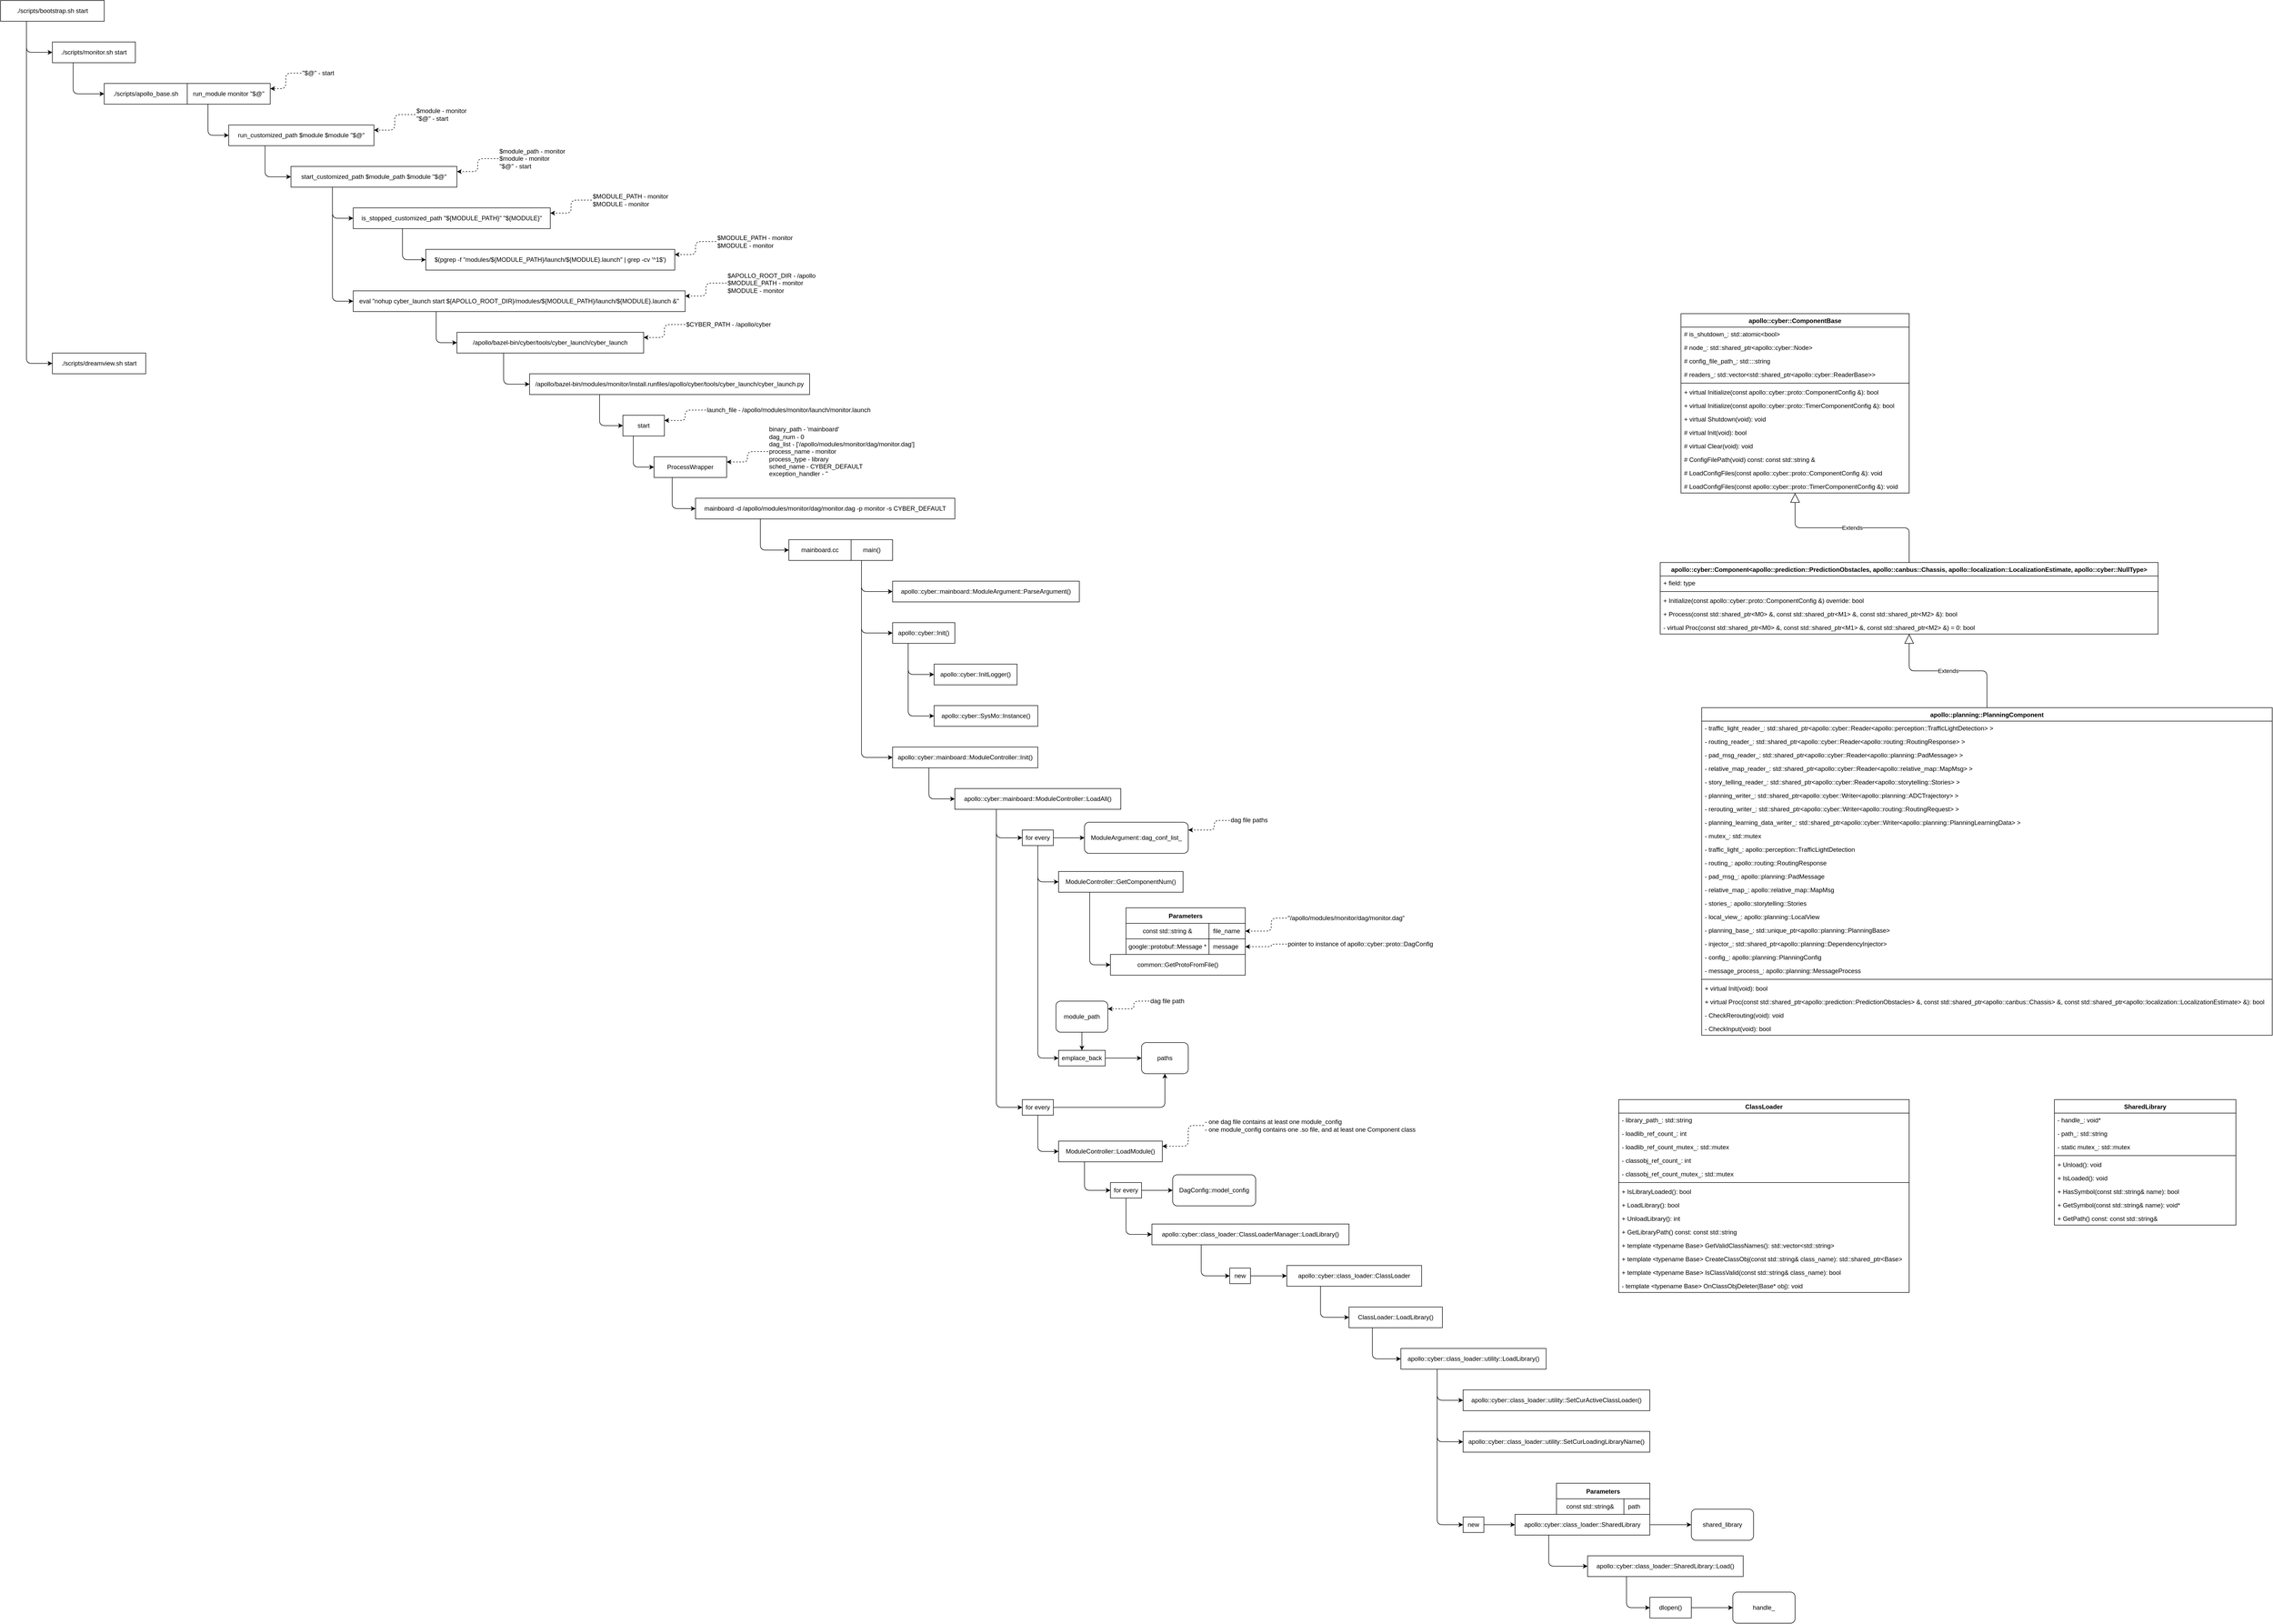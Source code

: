 <mxfile>
    <diagram id="elwUW64XEa5zMgBQE0xd" name="Page-1">
        <mxGraphModel dx="1460" dy="768" grid="1" gridSize="10" guides="1" tooltips="1" connect="1" arrows="1" fold="1" page="0" pageScale="1" pageWidth="827" pageHeight="1169" math="0" shadow="0">
            <root>
                <mxCell id="0"/>
                <mxCell id="1" parent="0"/>
                <mxCell id="5" style="edgeStyle=orthogonalEdgeStyle;html=1;exitX=0.25;exitY=1;exitDx=0;exitDy=0;entryX=0;entryY=0.5;entryDx=0;entryDy=0;" parent="1" source="2" target="3" edge="1">
                    <mxGeometry relative="1" as="geometry"/>
                </mxCell>
                <mxCell id="6" style="edgeStyle=orthogonalEdgeStyle;html=1;exitX=0.25;exitY=1;exitDx=0;exitDy=0;entryX=0;entryY=0.5;entryDx=0;entryDy=0;" parent="1" source="2" target="4" edge="1">
                    <mxGeometry relative="1" as="geometry"/>
                </mxCell>
                <mxCell id="2" value="./scripts/bootstrap.sh start" style="rounded=0;whiteSpace=wrap;html=1;" parent="1" vertex="1">
                    <mxGeometry x="120" y="120" width="200" height="40" as="geometry"/>
                </mxCell>
                <mxCell id="8" style="edgeStyle=orthogonalEdgeStyle;html=1;exitX=0.25;exitY=1;exitDx=0;exitDy=0;entryX=0;entryY=0.5;entryDx=0;entryDy=0;" parent="1" source="3" target="7" edge="1">
                    <mxGeometry relative="1" as="geometry"/>
                </mxCell>
                <mxCell id="3" value="./scripts/monitor.sh start" style="rounded=0;whiteSpace=wrap;html=1;" parent="1" vertex="1">
                    <mxGeometry x="220" y="200" width="160" height="40" as="geometry"/>
                </mxCell>
                <mxCell id="4" value="./scripts/dreamview.sh start" style="rounded=0;whiteSpace=wrap;html=1;" parent="1" vertex="1">
                    <mxGeometry x="220" y="800" width="180" height="40" as="geometry"/>
                </mxCell>
                <mxCell id="7" value="./scripts/apollo_base.sh" style="rounded=0;whiteSpace=wrap;html=1;" parent="1" vertex="1">
                    <mxGeometry x="320" y="280" width="160" height="40" as="geometry"/>
                </mxCell>
                <mxCell id="11" style="edgeStyle=orthogonalEdgeStyle;html=1;exitX=0.25;exitY=1;exitDx=0;exitDy=0;entryX=0;entryY=0.5;entryDx=0;entryDy=0;" parent="1" source="9" target="10" edge="1">
                    <mxGeometry relative="1" as="geometry"/>
                </mxCell>
                <mxCell id="9" value="run_module monitor &quot;$@&quot;" style="rounded=0;whiteSpace=wrap;html=1;" parent="1" vertex="1">
                    <mxGeometry x="480" y="280" width="160" height="40" as="geometry"/>
                </mxCell>
                <mxCell id="17" style="edgeStyle=orthogonalEdgeStyle;html=1;exitX=0.25;exitY=1;exitDx=0;exitDy=0;entryX=0;entryY=0.5;entryDx=0;entryDy=0;" parent="1" source="10" target="16" edge="1">
                    <mxGeometry relative="1" as="geometry"/>
                </mxCell>
                <mxCell id="10" value="run_customized_path $module $module &quot;$@&quot;" style="rounded=0;whiteSpace=wrap;html=1;" parent="1" vertex="1">
                    <mxGeometry x="560" y="360" width="280" height="40" as="geometry"/>
                </mxCell>
                <mxCell id="13" style="edgeStyle=orthogonalEdgeStyle;html=1;entryX=1;entryY=0.25;entryDx=0;entryDy=0;dashed=1" parent="1" source="12" target="9" edge="1">
                    <mxGeometry relative="1" as="geometry"/>
                </mxCell>
                <mxCell id="12" value="&quot;$@&quot; - start" style="text;html=1;align=center;verticalAlign=middle;resizable=0;points=[];autosize=1;strokeColor=none;fillColor=none;align=left" parent="1" vertex="1">
                    <mxGeometry x="700" y="250" width="80" height="20" as="geometry"/>
                </mxCell>
                <mxCell id="14" style="edgeStyle=orthogonalEdgeStyle;html=1;entryX=1;entryY=0.25;entryDx=0;entryDy=0;dashed=1" parent="1" source="15" target="10" edge="1">
                    <mxGeometry relative="1" as="geometry">
                        <mxPoint x="860" y="370" as="targetPoint"/>
                    </mxGeometry>
                </mxCell>
                <mxCell id="15" value="$module - monitor&lt;br&gt;&quot;$@&quot; - start" style="text;html=1;align=center;verticalAlign=middle;resizable=0;points=[];autosize=1;strokeColor=none;fillColor=none;align=left" parent="1" vertex="1">
                    <mxGeometry x="920" y="325" width="110" height="30" as="geometry"/>
                </mxCell>
                <mxCell id="21" style="edgeStyle=orthogonalEdgeStyle;html=1;exitX=0.25;exitY=1;exitDx=0;exitDy=0;entryX=0;entryY=0.5;entryDx=0;entryDy=0;" parent="1" source="16" target="20" edge="1">
                    <mxGeometry relative="1" as="geometry"/>
                </mxCell>
                <mxCell id="31" style="edgeStyle=orthogonalEdgeStyle;html=1;exitX=0.25;exitY=1;exitDx=0;exitDy=0;entryX=0;entryY=0.5;entryDx=0;entryDy=0;" parent="1" source="16" target="29" edge="1">
                    <mxGeometry relative="1" as="geometry"/>
                </mxCell>
                <mxCell id="16" value="start_customized_path $module_path $module &quot;$@&quot;" style="rounded=0;whiteSpace=wrap;html=1;" parent="1" vertex="1">
                    <mxGeometry x="680" y="440" width="320" height="40" as="geometry"/>
                </mxCell>
                <mxCell id="18" style="edgeStyle=orthogonalEdgeStyle;html=1;dashed=1;entryX=1;entryY=0.25;entryDx=0;entryDy=0;" parent="1" source="19" target="16" edge="1">
                    <mxGeometry relative="1" as="geometry">
                        <mxPoint x="1030" y="460" as="targetPoint"/>
                    </mxGeometry>
                </mxCell>
                <mxCell id="19" value="$module_path - monitor&lt;br&gt;$module - monitor&lt;br&gt;&quot;$@&quot; - start" style="text;html=1;align=center;verticalAlign=middle;resizable=0;points=[];autosize=1;strokeColor=none;fillColor=none;align=left" parent="1" vertex="1">
                    <mxGeometry x="1080" y="400" width="140" height="50" as="geometry"/>
                </mxCell>
                <mxCell id="26" style="edgeStyle=orthogonalEdgeStyle;html=1;exitX=0.25;exitY=1;exitDx=0;exitDy=0;entryX=0;entryY=0.5;entryDx=0;entryDy=0;" parent="1" source="20" target="24" edge="1">
                    <mxGeometry relative="1" as="geometry"/>
                </mxCell>
                <mxCell id="20" value="is_stopped_customized_path &quot;${MODULE_PATH}&quot; &quot;${MODULE}&quot;" style="rounded=0;whiteSpace=wrap;html=1;" parent="1" vertex="1">
                    <mxGeometry x="800" y="520" width="380" height="40" as="geometry"/>
                </mxCell>
                <mxCell id="22" style="edgeStyle=orthogonalEdgeStyle;html=1;dashed=1;entryX=1;entryY=0.25;entryDx=0;entryDy=0;" parent="1" source="23" target="20" edge="1">
                    <mxGeometry relative="1" as="geometry">
                        <mxPoint x="1210" y="560" as="targetPoint"/>
                    </mxGeometry>
                </mxCell>
                <mxCell id="23" value="$MODULE_PATH - monitor&lt;br&gt;$MODULE - monitor" style="text;html=1;align=center;verticalAlign=middle;resizable=0;points=[];autosize=1;strokeColor=none;fillColor=none;align=left" parent="1" vertex="1">
                    <mxGeometry x="1260" y="490" width="160" height="30" as="geometry"/>
                </mxCell>
                <mxCell id="24" value="$(pgrep -f &quot;modules/${MODULE_PATH}/launch/${MODULE}.launch&quot; | grep -cv '^1$')" style="rounded=0;whiteSpace=wrap;html=1;" parent="1" vertex="1">
                    <mxGeometry x="940" y="600" width="480" height="40" as="geometry"/>
                </mxCell>
                <mxCell id="27" style="edgeStyle=orthogonalEdgeStyle;html=1;dashed=1;entryX=1;entryY=0.25;entryDx=0;entryDy=0;" parent="1" source="28" target="24" edge="1">
                    <mxGeometry relative="1" as="geometry">
                        <mxPoint x="1480" y="620" as="targetPoint"/>
                    </mxGeometry>
                </mxCell>
                <mxCell id="28" value="$MODULE_PATH - monitor&lt;br&gt;$MODULE - monitor" style="text;html=1;align=center;verticalAlign=middle;resizable=0;points=[];autosize=1;strokeColor=none;fillColor=none;align=left" parent="1" vertex="1">
                    <mxGeometry x="1500" y="570" width="160" height="30" as="geometry"/>
                </mxCell>
                <mxCell id="36" style="edgeStyle=orthogonalEdgeStyle;html=1;exitX=0.25;exitY=1;exitDx=0;exitDy=0;entryX=0;entryY=0.5;entryDx=0;entryDy=0;" parent="1" source="29" target="34" edge="1">
                    <mxGeometry relative="1" as="geometry"/>
                </mxCell>
                <mxCell id="29" value="eval &quot;nohup cyber_launch start ${APOLLO_ROOT_DIR}/modules/${MODULE_PATH}/launch/${MODULE}.launch &amp;amp;&quot;" style="rounded=0;whiteSpace=wrap;html=1;" parent="1" vertex="1">
                    <mxGeometry x="800" y="680" width="640" height="40" as="geometry"/>
                </mxCell>
                <mxCell id="32" style="edgeStyle=orthogonalEdgeStyle;html=1;dashed=1;entryX=1;entryY=0.25;entryDx=0;entryDy=0;" parent="1" source="33" target="29" edge="1">
                    <mxGeometry relative="1" as="geometry">
                        <mxPoint x="1510" y="710" as="targetPoint"/>
                    </mxGeometry>
                </mxCell>
                <mxCell id="33" value="&lt;span style=&quot;text-align: center&quot;&gt;$APOLLO_ROOT_DIR - /apollo&lt;/span&gt;&lt;br&gt;$MODULE_PATH - monitor&lt;br&gt;$MODULE - monitor&amp;nbsp;" style="text;html=1;align=center;verticalAlign=middle;resizable=0;points=[];autosize=1;strokeColor=none;fillColor=none;align=left" parent="1" vertex="1">
                    <mxGeometry x="1520" y="640" width="180" height="50" as="geometry"/>
                </mxCell>
                <mxCell id="56" style="edgeStyle=orthogonalEdgeStyle;html=1;exitX=0.25;exitY=1;exitDx=0;exitDy=0;entryX=0;entryY=0.5;entryDx=0;entryDy=0;" parent="1" source="34" target="54" edge="1">
                    <mxGeometry relative="1" as="geometry"/>
                </mxCell>
                <mxCell id="34" value="&lt;span style=&quot;text-align: left&quot;&gt;/apollo/bazel-bin/cyber/tools/cyber_launch/cyber_launch&lt;/span&gt;" style="rounded=0;whiteSpace=wrap;html=1;" parent="1" vertex="1">
                    <mxGeometry x="1000" y="760" width="360" height="40" as="geometry"/>
                </mxCell>
                <mxCell id="37" style="edgeStyle=orthogonalEdgeStyle;html=1;dashed=1;entryX=1;entryY=0.25;entryDx=0;entryDy=0;" parent="1" source="38" target="34" edge="1">
                    <mxGeometry relative="1" as="geometry">
                        <mxPoint x="1390" y="790" as="targetPoint"/>
                    </mxGeometry>
                </mxCell>
                <mxCell id="38" value="&lt;div style=&quot;text-align: center&quot;&gt;&lt;span&gt;$CYBER_PATH - /apollo/cyber&lt;/span&gt;&lt;/div&gt;" style="text;html=1;align=center;verticalAlign=middle;resizable=0;points=[];autosize=1;strokeColor=none;fillColor=none;align=left" parent="1" vertex="1">
                    <mxGeometry x="1440" y="735" width="180" height="20" as="geometry"/>
                </mxCell>
                <mxCell id="46" style="edgeStyle=orthogonalEdgeStyle;html=1;exitX=0.25;exitY=1;exitDx=0;exitDy=0;entryX=0;entryY=0.5;entryDx=0;entryDy=0;" parent="1" source="39" target="44" edge="1">
                    <mxGeometry relative="1" as="geometry"/>
                </mxCell>
                <mxCell id="39" value="&lt;span style=&quot;text-align: left&quot;&gt;start&lt;/span&gt;" style="rounded=0;whiteSpace=wrap;html=1;" parent="1" vertex="1">
                    <mxGeometry x="1320" y="920" width="80" height="40" as="geometry"/>
                </mxCell>
                <mxCell id="42" style="edgeStyle=orthogonalEdgeStyle;html=1;dashed=1;entryX=1;entryY=0.25;entryDx=0;entryDy=0;" parent="1" source="43" target="39" edge="1">
                    <mxGeometry relative="1" as="geometry">
                        <mxPoint x="1410" y="935" as="targetPoint"/>
                    </mxGeometry>
                </mxCell>
                <mxCell id="43" value="&lt;div style=&quot;text-align: center&quot;&gt;launch_file - /apollo/modules/monitor/launch/monitor.launch&lt;br&gt;&lt;/div&gt;" style="text;html=1;align=center;verticalAlign=middle;resizable=0;points=[];autosize=1;strokeColor=none;fillColor=none;align=left" parent="1" vertex="1">
                    <mxGeometry x="1480" y="900" width="330" height="20" as="geometry"/>
                </mxCell>
                <mxCell id="60" style="edgeStyle=orthogonalEdgeStyle;html=1;exitX=0.25;exitY=1;exitDx=0;exitDy=0;entryX=0;entryY=0.5;entryDx=0;entryDy=0;" parent="1" source="44" target="58" edge="1">
                    <mxGeometry relative="1" as="geometry"/>
                </mxCell>
                <mxCell id="44" value="&lt;div style=&quot;text-align: left&quot;&gt;ProcessWrapper&lt;br&gt;&lt;/div&gt;" style="rounded=0;whiteSpace=wrap;html=1;" parent="1" vertex="1">
                    <mxGeometry x="1380" y="1000" width="140" height="40" as="geometry"/>
                </mxCell>
                <mxCell id="47" style="edgeStyle=orthogonalEdgeStyle;html=1;dashed=1;entryX=1;entryY=0.25;entryDx=0;entryDy=0;" parent="1" source="52" target="44" edge="1">
                    <mxGeometry relative="1" as="geometry">
                        <mxPoint x="1560" y="1020" as="targetPoint"/>
                        <mxPoint x="1600" y="990" as="sourcePoint"/>
                    </mxGeometry>
                </mxCell>
                <mxCell id="49" value="&lt;div style=&quot;text-align: center&quot;&gt;&lt;br&gt;&lt;/div&gt;" style="text;html=1;align=center;verticalAlign=middle;resizable=0;points=[];autosize=1;strokeColor=none;fillColor=none;align=left" parent="1" vertex="1">
                    <mxGeometry x="1570" y="1025" width="20" height="20" as="geometry"/>
                </mxCell>
                <mxCell id="52" value="binary_path - 'mainboard'&lt;br&gt;dag_num - 0&lt;br&gt;&lt;div&gt;dag_list -&amp;nbsp;['/apollo/modules/monitor/dag/monitor.dag']&lt;/div&gt;&lt;div&gt;process_name -&amp;nbsp;monitor&lt;/div&gt;&lt;div&gt;process_type -&amp;nbsp;library&lt;/div&gt;&lt;div&gt;sched_name -&amp;nbsp;CYBER_DEFAULT&lt;/div&gt;&lt;div&gt;exception_handler - ''&lt;/div&gt;" style="text;html=1;align=center;verticalAlign=middle;resizable=0;points=[];autosize=1;strokeColor=none;fillColor=none;align=left" parent="1" vertex="1">
                    <mxGeometry x="1600" y="940" width="300" height="100" as="geometry"/>
                </mxCell>
                <mxCell id="57" style="edgeStyle=orthogonalEdgeStyle;html=1;exitX=0.25;exitY=1;exitDx=0;exitDy=0;entryX=0;entryY=0.5;entryDx=0;entryDy=0;" parent="1" source="54" target="39" edge="1">
                    <mxGeometry relative="1" as="geometry">
                        <Array as="points">
                            <mxPoint x="1275" y="940"/>
                        </Array>
                    </mxGeometry>
                </mxCell>
                <mxCell id="54" value="&lt;div style=&quot;text-align: left&quot;&gt;&lt;span&gt;/apollo/bazel-bin/modules/monitor/install.runfiles/apollo/cyber/tools/cyber_launch/cyber_launch.py&lt;/span&gt;&lt;/div&gt;" style="rounded=0;whiteSpace=wrap;html=1;" parent="1" vertex="1">
                    <mxGeometry x="1140" y="840" width="540" height="40" as="geometry"/>
                </mxCell>
                <mxCell id="65" style="edgeStyle=orthogonalEdgeStyle;html=1;exitX=0.25;exitY=1;exitDx=0;exitDy=0;entryX=0;entryY=0.5;entryDx=0;entryDy=0;" parent="1" source="58" target="61" edge="1">
                    <mxGeometry relative="1" as="geometry">
                        <Array as="points">
                            <mxPoint x="1585" y="1180"/>
                        </Array>
                    </mxGeometry>
                </mxCell>
                <mxCell id="58" value="&lt;div style=&quot;text-align: left&quot;&gt;mainboard -d /apollo/modules/monitor/dag/monitor.dag -p monitor -s CYBER_DEFAULT&lt;br&gt;&lt;/div&gt;" style="rounded=0;whiteSpace=wrap;html=1;" parent="1" vertex="1">
                    <mxGeometry x="1460" y="1080" width="500" height="40" as="geometry"/>
                </mxCell>
                <mxCell id="61" value="&lt;div style=&quot;text-align: left&quot;&gt;mainboard.cc&lt;br&gt;&lt;/div&gt;" style="rounded=0;whiteSpace=wrap;html=1;" parent="1" vertex="1">
                    <mxGeometry x="1640" y="1160" width="120" height="40" as="geometry"/>
                </mxCell>
                <mxCell id="68" style="edgeStyle=orthogonalEdgeStyle;html=1;exitX=0.25;exitY=1;exitDx=0;exitDy=0;entryX=0;entryY=0.5;entryDx=0;entryDy=0;" parent="1" source="63" target="66" edge="1">
                    <mxGeometry relative="1" as="geometry"/>
                </mxCell>
                <mxCell id="71" style="edgeStyle=orthogonalEdgeStyle;html=1;exitX=0.25;exitY=1;exitDx=0;exitDy=0;entryX=0;entryY=0.5;entryDx=0;entryDy=0;" parent="1" source="63" target="69" edge="1">
                    <mxGeometry relative="1" as="geometry"/>
                </mxCell>
                <mxCell id="80" style="edgeStyle=orthogonalEdgeStyle;html=1;exitX=0.25;exitY=1;exitDx=0;exitDy=0;entryX=0;entryY=0.5;entryDx=0;entryDy=0;" parent="1" source="63" target="78" edge="1">
                    <mxGeometry relative="1" as="geometry"/>
                </mxCell>
                <mxCell id="63" value="&lt;div style=&quot;text-align: left&quot;&gt;main()&lt;br&gt;&lt;/div&gt;" style="rounded=0;whiteSpace=wrap;html=1;" parent="1" vertex="1">
                    <mxGeometry x="1760" y="1160" width="80" height="40" as="geometry"/>
                </mxCell>
                <mxCell id="66" value="&lt;div style=&quot;text-align: left&quot;&gt;apollo::cyber::mainboard::ModuleArgument::ParseArgument()&lt;br&gt;&lt;/div&gt;" style="rounded=0;whiteSpace=wrap;html=1;" parent="1" vertex="1">
                    <mxGeometry x="1840" y="1240" width="360" height="40" as="geometry"/>
                </mxCell>
                <mxCell id="74" style="edgeStyle=orthogonalEdgeStyle;html=1;exitX=0.25;exitY=1;exitDx=0;exitDy=0;entryX=0;entryY=0.5;entryDx=0;entryDy=0;" parent="1" source="69" target="72" edge="1">
                    <mxGeometry relative="1" as="geometry"/>
                </mxCell>
                <mxCell id="77" style="edgeStyle=orthogonalEdgeStyle;html=1;exitX=0.25;exitY=1;exitDx=0;exitDy=0;entryX=0;entryY=0.5;entryDx=0;entryDy=0;" parent="1" source="69" target="75" edge="1">
                    <mxGeometry relative="1" as="geometry"/>
                </mxCell>
                <mxCell id="69" value="&lt;div style=&quot;text-align: left&quot;&gt;apollo::cyber::Init()&lt;br&gt;&lt;/div&gt;" style="rounded=0;whiteSpace=wrap;html=1;" parent="1" vertex="1">
                    <mxGeometry x="1840" y="1320" width="120" height="40" as="geometry"/>
                </mxCell>
                <mxCell id="72" value="&lt;div style=&quot;text-align: left&quot;&gt;apollo::cyber::InitLogger()&lt;br&gt;&lt;/div&gt;" style="rounded=0;whiteSpace=wrap;html=1;" parent="1" vertex="1">
                    <mxGeometry x="1920" y="1400" width="160" height="40" as="geometry"/>
                </mxCell>
                <mxCell id="75" value="&lt;div style=&quot;text-align: left&quot;&gt;apollo::cyber::SysMo::Instance()&lt;br&gt;&lt;/div&gt;" style="rounded=0;whiteSpace=wrap;html=1;" parent="1" vertex="1">
                    <mxGeometry x="1920" y="1480" width="200" height="40" as="geometry"/>
                </mxCell>
                <mxCell id="82" style="edgeStyle=orthogonalEdgeStyle;html=1;exitX=0.25;exitY=1;exitDx=0;exitDy=0;entryX=0;entryY=0.5;entryDx=0;entryDy=0;" parent="1" source="78" target="81" edge="1">
                    <mxGeometry relative="1" as="geometry"/>
                </mxCell>
                <mxCell id="78" value="&lt;div style=&quot;text-align: left&quot;&gt;apollo::cyber::mainboard::ModuleController::Init()&lt;br&gt;&lt;/div&gt;" style="rounded=0;whiteSpace=wrap;html=1;" parent="1" vertex="1">
                    <mxGeometry x="1840" y="1560" width="280" height="40" as="geometry"/>
                </mxCell>
                <mxCell id="84" style="edgeStyle=orthogonalEdgeStyle;html=1;exitX=0.25;exitY=1;exitDx=0;exitDy=0;entryX=0;entryY=0.5;entryDx=0;entryDy=0;" parent="1" source="81" target="83" edge="1">
                    <mxGeometry relative="1" as="geometry"/>
                </mxCell>
                <mxCell id="115" style="edgeStyle=orthogonalEdgeStyle;html=1;exitX=0.25;exitY=1;exitDx=0;exitDy=0;entryX=0;entryY=0.5;entryDx=0;entryDy=0;" parent="1" source="81" target="113" edge="1">
                    <mxGeometry relative="1" as="geometry"/>
                </mxCell>
                <mxCell id="81" value="&lt;div style=&quot;text-align: left&quot;&gt;apollo::cyber::mainboard::ModuleController::LoadAll()&lt;br&gt;&lt;/div&gt;" style="rounded=0;whiteSpace=wrap;html=1;" parent="1" vertex="1">
                    <mxGeometry x="1960" y="1640" width="320" height="40" as="geometry"/>
                </mxCell>
                <mxCell id="86" style="edgeStyle=orthogonalEdgeStyle;html=1;" parent="1" source="83" target="85" edge="1">
                    <mxGeometry relative="1" as="geometry"/>
                </mxCell>
                <mxCell id="89" style="edgeStyle=orthogonalEdgeStyle;html=1;entryX=0;entryY=0.5;entryDx=0;entryDy=0;" parent="1" source="83" target="87" edge="1">
                    <mxGeometry relative="1" as="geometry">
                        <Array as="points">
                            <mxPoint x="2120" y="1820"/>
                        </Array>
                    </mxGeometry>
                </mxCell>
                <mxCell id="108" style="edgeStyle=orthogonalEdgeStyle;html=1;exitX=0.5;exitY=1;exitDx=0;exitDy=0;entryX=0;entryY=0.5;entryDx=0;entryDy=0;" parent="1" source="83" target="107" edge="1">
                    <mxGeometry relative="1" as="geometry"/>
                </mxCell>
                <mxCell id="83" value="for every" style="rounded=0;whiteSpace=wrap;html=1;" parent="1" vertex="1">
                    <mxGeometry x="2090" y="1720" width="60" height="30" as="geometry"/>
                </mxCell>
                <mxCell id="85" value="ModuleArgument::dag_conf_list_" style="rounded=1;whiteSpace=wrap;html=1;" parent="1" vertex="1">
                    <mxGeometry x="2210" y="1705" width="200" height="60" as="geometry"/>
                </mxCell>
                <mxCell id="92" style="edgeStyle=orthogonalEdgeStyle;html=1;exitX=0.25;exitY=1;exitDx=0;exitDy=0;entryX=0;entryY=0.5;entryDx=0;entryDy=0;" parent="1" source="87" target="90" edge="1">
                    <mxGeometry relative="1" as="geometry"/>
                </mxCell>
                <mxCell id="87" value="&lt;div style=&quot;text-align: left&quot;&gt;ModuleController::GetComponentNum()&lt;br&gt;&lt;/div&gt;" style="rounded=0;whiteSpace=wrap;html=1;" parent="1" vertex="1">
                    <mxGeometry x="2160" y="1800" width="240" height="40" as="geometry"/>
                </mxCell>
                <mxCell id="90" value="&lt;div style=&quot;text-align: left&quot;&gt;common::GetProtoFromFile()&lt;br&gt;&lt;/div&gt;" style="rounded=0;whiteSpace=wrap;html=1;" parent="1" vertex="1">
                    <mxGeometry x="2260" y="1960" width="260" height="40" as="geometry"/>
                </mxCell>
                <mxCell id="93" value="Parameters" style="shape=table;startSize=30;container=1;collapsible=0;childLayout=tableLayout;fixedRows=1;rowLines=0;fontStyle=1;align=center;pointerEvents=1;" parent="1" vertex="1">
                    <mxGeometry x="2290" y="1870" width="230" height="90" as="geometry"/>
                </mxCell>
                <mxCell id="94" value="" style="shape=partialRectangle;html=1;whiteSpace=wrap;collapsible=0;dropTarget=0;pointerEvents=1;fillColor=none;top=0;left=0;bottom=1;right=0;points=[[0,0.5],[1,0.5]];portConstraint=eastwest;" parent="93" vertex="1">
                    <mxGeometry y="30" width="230" height="30" as="geometry"/>
                </mxCell>
                <mxCell id="95" value="const std::string &amp;amp;" style="shape=partialRectangle;html=1;whiteSpace=wrap;connectable=0;fillColor=none;top=0;left=0;bottom=0;right=0;overflow=hidden;pointerEvents=1;" parent="94" vertex="1">
                    <mxGeometry width="160" height="30" as="geometry">
                        <mxRectangle width="160" height="30" as="alternateBounds"/>
                    </mxGeometry>
                </mxCell>
                <mxCell id="96" value="file_name" style="shape=partialRectangle;html=1;whiteSpace=wrap;connectable=0;fillColor=none;top=0;left=0;bottom=0;right=0;align=left;spacingLeft=6;overflow=hidden;pointerEvents=1;" parent="94" vertex="1">
                    <mxGeometry x="160" width="70" height="30" as="geometry">
                        <mxRectangle width="70" height="30" as="alternateBounds"/>
                    </mxGeometry>
                </mxCell>
                <mxCell id="97" value="" style="shape=partialRectangle;html=1;whiteSpace=wrap;collapsible=0;dropTarget=0;pointerEvents=1;fillColor=none;top=0;left=0;bottom=0;right=0;points=[[0,0.5],[1,0.5]];portConstraint=eastwest;" parent="93" vertex="1">
                    <mxGeometry y="60" width="230" height="30" as="geometry"/>
                </mxCell>
                <mxCell id="98" value="google::protobuf::Message *" style="shape=partialRectangle;html=1;whiteSpace=wrap;connectable=0;fillColor=none;top=0;left=0;bottom=0;right=0;overflow=hidden;pointerEvents=1;" parent="97" vertex="1">
                    <mxGeometry width="160" height="30" as="geometry">
                        <mxRectangle width="160" height="30" as="alternateBounds"/>
                    </mxGeometry>
                </mxCell>
                <mxCell id="99" value="message" style="shape=partialRectangle;html=1;whiteSpace=wrap;connectable=0;fillColor=none;top=0;left=0;bottom=0;right=0;align=left;spacingLeft=6;overflow=hidden;pointerEvents=1;" parent="97" vertex="1">
                    <mxGeometry x="160" width="70" height="30" as="geometry">
                        <mxRectangle width="70" height="30" as="alternateBounds"/>
                    </mxGeometry>
                </mxCell>
                <mxCell id="104" style="edgeStyle=orthogonalEdgeStyle;html=1;entryX=1;entryY=0.5;entryDx=0;entryDy=0;dashed=1" parent="1" source="103" target="94" edge="1">
                    <mxGeometry relative="1" as="geometry">
                        <Array as="points">
                            <mxPoint x="2570" y="1890"/>
                            <mxPoint x="2570" y="1915"/>
                        </Array>
                    </mxGeometry>
                </mxCell>
                <mxCell id="103" value="&quot;/apollo/modules/monitor/dag/monitor.dag&quot;" style="text;html=1;align=center;verticalAlign=middle;resizable=0;points=[];autosize=1;strokeColor=none;fillColor=none;align=left" parent="1" vertex="1">
                    <mxGeometry x="2600" y="1880" width="240" height="20" as="geometry"/>
                </mxCell>
                <mxCell id="105" style="edgeStyle=orthogonalEdgeStyle;html=1;dashed=1" parent="1" source="106" target="97" edge="1">
                    <mxGeometry relative="1" as="geometry">
                        <mxPoint x="2540" y="1960" as="targetPoint"/>
                        <Array as="points">
                            <mxPoint x="2570" y="1940"/>
                            <mxPoint x="2570" y="1945"/>
                        </Array>
                    </mxGeometry>
                </mxCell>
                <mxCell id="106" value="pointer to instance of&amp;nbsp;apollo::cyber::proto::DagConfig" style="text;html=1;align=center;verticalAlign=middle;resizable=0;points=[];autosize=1;strokeColor=none;fillColor=none;align=left" parent="1" vertex="1">
                    <mxGeometry x="2600" y="1930" width="300" height="20" as="geometry"/>
                </mxCell>
                <mxCell id="110" style="edgeStyle=orthogonalEdgeStyle;html=1;entryX=0;entryY=0.5;entryDx=0;entryDy=0;" parent="1" source="107" target="109" edge="1">
                    <mxGeometry relative="1" as="geometry"/>
                </mxCell>
                <mxCell id="107" value="emplace_back" style="rounded=0;whiteSpace=wrap;html=1;" parent="1" vertex="1">
                    <mxGeometry x="2160" y="2145" width="90" height="30" as="geometry"/>
                </mxCell>
                <mxCell id="109" value="paths" style="rounded=1;whiteSpace=wrap;html=1;" parent="1" vertex="1">
                    <mxGeometry x="2320" y="2130" width="90" height="60" as="geometry"/>
                </mxCell>
                <mxCell id="112" style="edgeStyle=orthogonalEdgeStyle;html=1;entryX=0.5;entryY=0;entryDx=0;entryDy=0;" parent="1" source="111" target="107" edge="1">
                    <mxGeometry relative="1" as="geometry"/>
                </mxCell>
                <mxCell id="111" value="module_path" style="rounded=1;whiteSpace=wrap;html=1;" parent="1" vertex="1">
                    <mxGeometry x="2155" y="2050" width="100" height="60" as="geometry"/>
                </mxCell>
                <mxCell id="114" style="edgeStyle=orthogonalEdgeStyle;html=1;entryX=0.5;entryY=1;entryDx=0;entryDy=0;" parent="1" source="113" target="109" edge="1">
                    <mxGeometry relative="1" as="geometry"/>
                </mxCell>
                <mxCell id="117" style="edgeStyle=orthogonalEdgeStyle;html=1;exitX=0.5;exitY=1;exitDx=0;exitDy=0;entryX=0;entryY=0.5;entryDx=0;entryDy=0;" parent="1" source="113" target="116" edge="1">
                    <mxGeometry relative="1" as="geometry"/>
                </mxCell>
                <mxCell id="113" value="for every" style="rounded=0;whiteSpace=wrap;html=1;" parent="1" vertex="1">
                    <mxGeometry x="2090" y="2240" width="60" height="30" as="geometry"/>
                </mxCell>
                <mxCell id="119" style="edgeStyle=orthogonalEdgeStyle;html=1;exitX=0.25;exitY=1;exitDx=0;exitDy=0;entryX=0;entryY=0.5;entryDx=0;entryDy=0;" parent="1" source="116" target="118" edge="1">
                    <mxGeometry relative="1" as="geometry"/>
                </mxCell>
                <mxCell id="116" value="&lt;div style=&quot;text-align: left&quot;&gt;ModuleController::LoadModule()&lt;br&gt;&lt;/div&gt;" style="rounded=0;whiteSpace=wrap;html=1;" parent="1" vertex="1">
                    <mxGeometry x="2160" y="2320" width="200" height="40" as="geometry"/>
                </mxCell>
                <mxCell id="121" style="edgeStyle=orthogonalEdgeStyle;html=1;entryX=0;entryY=0.5;entryDx=0;entryDy=0;" parent="1" source="118" target="120" edge="1">
                    <mxGeometry relative="1" as="geometry"/>
                </mxCell>
                <mxCell id="125" style="edgeStyle=orthogonalEdgeStyle;html=1;entryX=0;entryY=0.5;entryDx=0;entryDy=0;" parent="1" source="118" target="123" edge="1">
                    <mxGeometry relative="1" as="geometry">
                        <Array as="points">
                            <mxPoint x="2290" y="2500"/>
                        </Array>
                    </mxGeometry>
                </mxCell>
                <mxCell id="118" value="for every" style="rounded=0;whiteSpace=wrap;html=1;" parent="1" vertex="1">
                    <mxGeometry x="2260" y="2400" width="60" height="30" as="geometry"/>
                </mxCell>
                <mxCell id="120" value="DagConfig::model_config" style="rounded=1;whiteSpace=wrap;html=1;" parent="1" vertex="1">
                    <mxGeometry x="2380" y="2385" width="160" height="60" as="geometry"/>
                </mxCell>
                <mxCell id="127" style="edgeStyle=orthogonalEdgeStyle;html=1;exitX=0.25;exitY=1;exitDx=0;exitDy=0;entryX=0;entryY=0.5;entryDx=0;entryDy=0;" parent="1" source="123" target="126" edge="1">
                    <mxGeometry relative="1" as="geometry">
                        <mxPoint x="2440" y="2580" as="targetPoint"/>
                        <Array as="points">
                            <mxPoint x="2435" y="2580"/>
                        </Array>
                    </mxGeometry>
                </mxCell>
                <mxCell id="123" value="&lt;div style=&quot;text-align: left&quot;&gt;apollo::cyber::class_loader::ClassLoaderManager::LoadLibrary()&lt;br&gt;&lt;/div&gt;" style="rounded=0;whiteSpace=wrap;html=1;" parent="1" vertex="1">
                    <mxGeometry x="2340" y="2480" width="380" height="40" as="geometry"/>
                </mxCell>
                <mxCell id="129" style="edgeStyle=orthogonalEdgeStyle;html=1;entryX=0;entryY=0.5;entryDx=0;entryDy=0;" parent="1" source="126" target="128" edge="1">
                    <mxGeometry relative="1" as="geometry"/>
                </mxCell>
                <mxCell id="126" value="new" style="rounded=0;whiteSpace=wrap;html=1;" parent="1" vertex="1">
                    <mxGeometry x="2490" y="2565" width="40" height="30" as="geometry"/>
                </mxCell>
                <mxCell id="135" style="edgeStyle=orthogonalEdgeStyle;html=1;exitX=0.25;exitY=1;exitDx=0;exitDy=0;entryX=0;entryY=0.5;entryDx=0;entryDy=0;" parent="1" source="128" target="133" edge="1">
                    <mxGeometry relative="1" as="geometry"/>
                </mxCell>
                <mxCell id="128" value="&lt;div style=&quot;text-align: left&quot;&gt;apollo::cyber::class_loader::ClassLoader&lt;br&gt;&lt;/div&gt;" style="rounded=0;whiteSpace=wrap;html=1;" parent="1" vertex="1">
                    <mxGeometry x="2600" y="2560" width="260" height="40" as="geometry"/>
                </mxCell>
                <mxCell id="131" style="edgeStyle=orthogonalEdgeStyle;html=1;dashed=1;entryX=1;entryY=0.25;entryDx=0;entryDy=0;" parent="1" source="132" target="116" edge="1">
                    <mxGeometry relative="1" as="geometry">
                        <mxPoint x="2410" y="2360" as="targetPoint"/>
                        <Array as="points">
                            <mxPoint x="2410" y="2290"/>
                            <mxPoint x="2410" y="2330"/>
                        </Array>
                    </mxGeometry>
                </mxCell>
                <mxCell id="132" value="- one dag file contains at least one module_config&lt;br&gt;- one module_config contains one .so file, and at least one Component class" style="text;html=1;align=center;verticalAlign=middle;resizable=0;points=[];autosize=1;strokeColor=none;fillColor=none;align=left" parent="1" vertex="1">
                    <mxGeometry x="2440" y="2275" width="420" height="30" as="geometry"/>
                </mxCell>
                <mxCell id="210" style="edgeStyle=orthogonalEdgeStyle;html=1;exitX=0.25;exitY=1;exitDx=0;exitDy=0;entryX=0;entryY=0.5;entryDx=0;entryDy=0;" edge="1" parent="1" source="133" target="209">
                    <mxGeometry relative="1" as="geometry"/>
                </mxCell>
                <mxCell id="133" value="&lt;div style=&quot;text-align: left&quot;&gt;ClassLoader::LoadLibrary()&lt;br&gt;&lt;/div&gt;" style="rounded=0;whiteSpace=wrap;html=1;" parent="1" vertex="1">
                    <mxGeometry x="2720" y="2640" width="180" height="40" as="geometry"/>
                </mxCell>
                <mxCell id="136" value="ClassLoader" style="swimlane;fontStyle=1;align=center;verticalAlign=top;childLayout=stackLayout;horizontal=1;startSize=26;horizontalStack=0;resizeParent=1;resizeParentMax=0;resizeLast=0;collapsible=1;marginBottom=0;" parent="1" vertex="1">
                    <mxGeometry x="3240" y="2240" width="560" height="372" as="geometry"/>
                </mxCell>
                <mxCell id="137" value="- library_path_: std::string" style="text;strokeColor=none;fillColor=none;align=left;verticalAlign=top;spacingLeft=4;spacingRight=4;overflow=hidden;rotatable=0;points=[[0,0.5],[1,0.5]];portConstraint=eastwest;" parent="136" vertex="1">
                    <mxGeometry y="26" width="560" height="26" as="geometry"/>
                </mxCell>
                <mxCell id="193" value="- loadlib_ref_count_: int" style="text;strokeColor=none;fillColor=none;align=left;verticalAlign=top;spacingLeft=4;spacingRight=4;overflow=hidden;rotatable=0;points=[[0,0.5],[1,0.5]];portConstraint=eastwest;" vertex="1" parent="136">
                    <mxGeometry y="52" width="560" height="26" as="geometry"/>
                </mxCell>
                <mxCell id="196" value="- loadlib_ref_count_mutex_: std::mutex" style="text;strokeColor=none;fillColor=none;align=left;verticalAlign=top;spacingLeft=4;spacingRight=4;overflow=hidden;rotatable=0;points=[[0,0.5],[1,0.5]];portConstraint=eastwest;" vertex="1" parent="136">
                    <mxGeometry y="78" width="560" height="26" as="geometry"/>
                </mxCell>
                <mxCell id="194" value="- classobj_ref_count_: int" style="text;strokeColor=none;fillColor=none;align=left;verticalAlign=top;spacingLeft=4;spacingRight=4;overflow=hidden;rotatable=0;points=[[0,0.5],[1,0.5]];portConstraint=eastwest;" vertex="1" parent="136">
                    <mxGeometry y="104" width="560" height="26" as="geometry"/>
                </mxCell>
                <mxCell id="195" value="- classobj_ref_count_mutex_: std::mutex" style="text;strokeColor=none;fillColor=none;align=left;verticalAlign=top;spacingLeft=4;spacingRight=4;overflow=hidden;rotatable=0;points=[[0,0.5],[1,0.5]];portConstraint=eastwest;" vertex="1" parent="136">
                    <mxGeometry y="130" width="560" height="26" as="geometry"/>
                </mxCell>
                <mxCell id="138" value="" style="line;strokeWidth=1;fillColor=none;align=left;verticalAlign=middle;spacingTop=-1;spacingLeft=3;spacingRight=3;rotatable=0;labelPosition=right;points=[];portConstraint=eastwest;" parent="136" vertex="1">
                    <mxGeometry y="156" width="560" height="8" as="geometry"/>
                </mxCell>
                <mxCell id="139" value="+ IsLibraryLoaded(): bool" style="text;strokeColor=none;fillColor=none;align=left;verticalAlign=top;spacingLeft=4;spacingRight=4;overflow=hidden;rotatable=0;points=[[0,0.5],[1,0.5]];portConstraint=eastwest;" parent="136" vertex="1">
                    <mxGeometry y="164" width="560" height="26" as="geometry"/>
                </mxCell>
                <mxCell id="197" value="+ LoadLibrary(): bool" style="text;strokeColor=none;fillColor=none;align=left;verticalAlign=top;spacingLeft=4;spacingRight=4;overflow=hidden;rotatable=0;points=[[0,0.5],[1,0.5]];portConstraint=eastwest;" vertex="1" parent="136">
                    <mxGeometry y="190" width="560" height="26" as="geometry"/>
                </mxCell>
                <mxCell id="198" value="+ UnloadLibrary(): int" style="text;strokeColor=none;fillColor=none;align=left;verticalAlign=top;spacingLeft=4;spacingRight=4;overflow=hidden;rotatable=0;points=[[0,0.5],[1,0.5]];portConstraint=eastwest;" vertex="1" parent="136">
                    <mxGeometry y="216" width="560" height="26" as="geometry"/>
                </mxCell>
                <mxCell id="199" value="+ GetLibraryPath() const: const std::string" style="text;strokeColor=none;fillColor=none;align=left;verticalAlign=top;spacingLeft=4;spacingRight=4;overflow=hidden;rotatable=0;points=[[0,0.5],[1,0.5]];portConstraint=eastwest;" vertex="1" parent="136">
                    <mxGeometry y="242" width="560" height="26" as="geometry"/>
                </mxCell>
                <mxCell id="200" value="+ template &lt;typename Base&gt; GetValidClassNames(): std::vector&lt;std::string&gt;" style="text;strokeColor=none;fillColor=none;align=left;verticalAlign=top;spacingLeft=4;spacingRight=4;overflow=hidden;rotatable=0;points=[[0,0.5],[1,0.5]];portConstraint=eastwest;" vertex="1" parent="136">
                    <mxGeometry y="268" width="560" height="26" as="geometry"/>
                </mxCell>
                <mxCell id="201" value="+ template &lt;typename Base&gt; CreateClassObj(const std::string&amp; class_name): std::shared_ptr&lt;Base&gt;" style="text;strokeColor=none;fillColor=none;align=left;verticalAlign=top;spacingLeft=4;spacingRight=4;overflow=hidden;rotatable=0;points=[[0,0.5],[1,0.5]];portConstraint=eastwest;" vertex="1" parent="136">
                    <mxGeometry y="294" width="560" height="26" as="geometry"/>
                </mxCell>
                <mxCell id="206" value="+ template &lt;typename Base&gt; IsClassValid(const std::string&amp; class_name): bool" style="text;strokeColor=none;fillColor=none;align=left;verticalAlign=top;spacingLeft=4;spacingRight=4;overflow=hidden;rotatable=0;points=[[0,0.5],[1,0.5]];portConstraint=eastwest;" vertex="1" parent="136">
                    <mxGeometry y="320" width="560" height="26" as="geometry"/>
                </mxCell>
                <mxCell id="207" value="- template &lt;typename Base&gt; OnClassObjDeleter(Base* obj): void" style="text;strokeColor=none;fillColor=none;align=left;verticalAlign=top;spacingLeft=4;spacingRight=4;overflow=hidden;rotatable=0;points=[[0,0.5],[1,0.5]];portConstraint=eastwest;" vertex="1" parent="136">
                    <mxGeometry y="346" width="560" height="26" as="geometry"/>
                </mxCell>
                <mxCell id="140" value="apollo::cyber::ComponentBase" style="swimlane;fontStyle=1;align=center;verticalAlign=top;childLayout=stackLayout;horizontal=1;startSize=26;horizontalStack=0;resizeParent=1;resizeParentMax=0;resizeLast=0;collapsible=1;marginBottom=0;" parent="1" vertex="1">
                    <mxGeometry x="3360" y="724" width="440" height="346" as="geometry"/>
                </mxCell>
                <mxCell id="141" value="# is_shutdown_: std::atomic&lt;bool&gt;" style="text;strokeColor=none;fillColor=none;align=left;verticalAlign=top;spacingLeft=4;spacingRight=4;overflow=hidden;rotatable=0;points=[[0,0.5],[1,0.5]];portConstraint=eastwest;" parent="140" vertex="1">
                    <mxGeometry y="26" width="440" height="26" as="geometry"/>
                </mxCell>
                <mxCell id="153" value="# node_: std::shared_ptr&lt;apollo::cyber::Node&gt;" style="text;strokeColor=none;fillColor=none;align=left;verticalAlign=top;spacingLeft=4;spacingRight=4;overflow=hidden;rotatable=0;points=[[0,0.5],[1,0.5]];portConstraint=eastwest;" parent="140" vertex="1">
                    <mxGeometry y="52" width="440" height="26" as="geometry"/>
                </mxCell>
                <mxCell id="154" value="# config_file_path_: std::::string" style="text;strokeColor=none;fillColor=none;align=left;verticalAlign=top;spacingLeft=4;spacingRight=4;overflow=hidden;rotatable=0;points=[[0,0.5],[1,0.5]];portConstraint=eastwest;" parent="140" vertex="1">
                    <mxGeometry y="78" width="440" height="26" as="geometry"/>
                </mxCell>
                <mxCell id="155" value="# readers_: std::vector&lt;std::shared_ptr&lt;apollo::cyber::ReaderBase&gt;&gt;" style="text;strokeColor=none;fillColor=none;align=left;verticalAlign=top;spacingLeft=4;spacingRight=4;overflow=hidden;rotatable=0;points=[[0,0.5],[1,0.5]];portConstraint=eastwest;" parent="140" vertex="1">
                    <mxGeometry y="104" width="440" height="26" as="geometry"/>
                </mxCell>
                <mxCell id="142" value="" style="line;strokeWidth=1;fillColor=none;align=left;verticalAlign=middle;spacingTop=-1;spacingLeft=3;spacingRight=3;rotatable=0;labelPosition=right;points=[];portConstraint=eastwest;" parent="140" vertex="1">
                    <mxGeometry y="130" width="440" height="8" as="geometry"/>
                </mxCell>
                <mxCell id="143" value="+ virtual Initialize(const apollo::cyber::proto::ComponentConfig &amp;): bool" style="text;strokeColor=none;fillColor=none;align=left;verticalAlign=top;spacingLeft=4;spacingRight=4;overflow=hidden;rotatable=0;points=[[0,0.5],[1,0.5]];portConstraint=eastwest;" parent="140" vertex="1">
                    <mxGeometry y="138" width="440" height="26" as="geometry"/>
                </mxCell>
                <mxCell id="144" value="+ virtual Initialize(const apollo::cyber::proto::TimerComponentConfig &amp;): bool" style="text;strokeColor=none;fillColor=none;align=left;verticalAlign=top;spacingLeft=4;spacingRight=4;overflow=hidden;rotatable=0;points=[[0,0.5],[1,0.5]];portConstraint=eastwest;" parent="140" vertex="1">
                    <mxGeometry y="164" width="440" height="26" as="geometry"/>
                </mxCell>
                <mxCell id="156" value="+ virtual Shutdown(void): void" style="text;strokeColor=none;fillColor=none;align=left;verticalAlign=top;spacingLeft=4;spacingRight=4;overflow=hidden;rotatable=0;points=[[0,0.5],[1,0.5]];portConstraint=eastwest;" parent="140" vertex="1">
                    <mxGeometry y="190" width="440" height="26" as="geometry"/>
                </mxCell>
                <mxCell id="157" value="# virtual Init(void): bool" style="text;strokeColor=none;fillColor=none;align=left;verticalAlign=top;spacingLeft=4;spacingRight=4;overflow=hidden;rotatable=0;points=[[0,0.5],[1,0.5]];portConstraint=eastwest;" parent="140" vertex="1">
                    <mxGeometry y="216" width="440" height="26" as="geometry"/>
                </mxCell>
                <mxCell id="158" value="# virtual Clear(void): void" style="text;strokeColor=none;fillColor=none;align=left;verticalAlign=top;spacingLeft=4;spacingRight=4;overflow=hidden;rotatable=0;points=[[0,0.5],[1,0.5]];portConstraint=eastwest;" parent="140" vertex="1">
                    <mxGeometry y="242" width="440" height="26" as="geometry"/>
                </mxCell>
                <mxCell id="159" value="# ConfigFilePath(void) const: const std::string &amp;" style="text;strokeColor=none;fillColor=none;align=left;verticalAlign=top;spacingLeft=4;spacingRight=4;overflow=hidden;rotatable=0;points=[[0,0.5],[1,0.5]];portConstraint=eastwest;" parent="140" vertex="1">
                    <mxGeometry y="268" width="440" height="26" as="geometry"/>
                </mxCell>
                <mxCell id="160" value="# LoadConfigFiles(const apollo::cyber::proto::ComponentConfig &amp;): void" style="text;strokeColor=none;fillColor=none;align=left;verticalAlign=top;spacingLeft=4;spacingRight=4;overflow=hidden;rotatable=0;points=[[0,0.5],[1,0.5]];portConstraint=eastwest;" parent="140" vertex="1">
                    <mxGeometry y="294" width="440" height="26" as="geometry"/>
                </mxCell>
                <mxCell id="161" value="# LoadConfigFiles(const apollo::cyber::proto::TimerComponentConfig &amp;): void" style="text;strokeColor=none;fillColor=none;align=left;verticalAlign=top;spacingLeft=4;spacingRight=4;overflow=hidden;rotatable=0;points=[[0,0.5],[1,0.5]];portConstraint=eastwest;" parent="140" vertex="1">
                    <mxGeometry y="320" width="440" height="26" as="geometry"/>
                </mxCell>
                <mxCell id="145" value="apollo::cyber::Component&lt;apollo::prediction::PredictionObstacles, apollo::canbus::Chassis, apollo::localization::LocalizationEstimate, apollo::cyber::NullType&gt;" style="swimlane;fontStyle=1;align=center;verticalAlign=top;childLayout=stackLayout;horizontal=1;startSize=26;horizontalStack=0;resizeParent=1;resizeParentMax=0;resizeLast=0;collapsible=1;marginBottom=0;" parent="1" vertex="1">
                    <mxGeometry x="3320" y="1204" width="960" height="138" as="geometry"/>
                </mxCell>
                <mxCell id="146" value="+ field: type" style="text;strokeColor=none;fillColor=none;align=left;verticalAlign=top;spacingLeft=4;spacingRight=4;overflow=hidden;rotatable=0;points=[[0,0.5],[1,0.5]];portConstraint=eastwest;" parent="145" vertex="1">
                    <mxGeometry y="26" width="960" height="26" as="geometry"/>
                </mxCell>
                <mxCell id="147" value="" style="line;strokeWidth=1;fillColor=none;align=left;verticalAlign=middle;spacingTop=-1;spacingLeft=3;spacingRight=3;rotatable=0;labelPosition=right;points=[];portConstraint=eastwest;" parent="145" vertex="1">
                    <mxGeometry y="52" width="960" height="8" as="geometry"/>
                </mxCell>
                <mxCell id="148" value="+ Initialize(const apollo::cyber::proto::ComponentConfig &amp;) override: bool" style="text;strokeColor=none;fillColor=none;align=left;verticalAlign=top;spacingLeft=4;spacingRight=4;overflow=hidden;rotatable=0;points=[[0,0.5],[1,0.5]];portConstraint=eastwest;" parent="145" vertex="1">
                    <mxGeometry y="60" width="960" height="26" as="geometry"/>
                </mxCell>
                <mxCell id="149" value="+ Process(const std::shared_ptr&lt;M0&gt; &amp;, const std::shared_ptr&lt;M1&gt; &amp;, const std::shared_ptr&lt;M2&gt; &amp;): bool" style="text;strokeColor=none;fillColor=none;align=left;verticalAlign=top;spacingLeft=4;spacingRight=4;overflow=hidden;rotatable=0;points=[[0,0.5],[1,0.5]];portConstraint=eastwest;" parent="145" vertex="1">
                    <mxGeometry y="86" width="960" height="26" as="geometry"/>
                </mxCell>
                <mxCell id="150" value="- virtual Proc(const std::shared_ptr&lt;M0&gt; &amp;, const std::shared_ptr&lt;M1&gt; &amp;, const std::shared_ptr&lt;M2&gt; &amp;) = 0: bool" style="text;strokeColor=none;fillColor=none;align=left;verticalAlign=top;spacingLeft=4;spacingRight=4;overflow=hidden;rotatable=0;points=[[0,0.5],[1,0.5]];portConstraint=eastwest;" parent="145" vertex="1">
                    <mxGeometry y="112" width="960" height="26" as="geometry"/>
                </mxCell>
                <mxCell id="152" value="Extends" style="endArrow=block;endSize=16;endFill=0;html=1;exitX=0.5;exitY=0;exitDx=0;exitDy=0;edgeStyle=orthogonalEdgeStyle;" parent="1" source="145" target="140" edge="1">
                    <mxGeometry width="160" relative="1" as="geometry">
                        <mxPoint x="3570" y="1256" as="sourcePoint"/>
                        <mxPoint x="3730" y="1256" as="targetPoint"/>
                    </mxGeometry>
                </mxCell>
                <mxCell id="162" value="apollo::planning::PlanningComponent" style="swimlane;fontStyle=1;align=center;verticalAlign=top;childLayout=stackLayout;horizontal=1;startSize=26;horizontalStack=0;resizeParent=1;resizeParentMax=0;resizeLast=0;collapsible=1;marginBottom=0;" parent="1" vertex="1">
                    <mxGeometry x="3400" y="1484" width="1100" height="632" as="geometry"/>
                </mxCell>
                <mxCell id="163" value="- traffic_light_reader_: std::shared_ptr&lt;apollo::cyber::Reader&lt;apollo::perception::TrafficLightDetection&gt; &gt;" style="text;strokeColor=none;fillColor=none;align=left;verticalAlign=top;spacingLeft=4;spacingRight=4;overflow=hidden;rotatable=0;points=[[0,0.5],[1,0.5]];portConstraint=eastwest;" parent="162" vertex="1">
                    <mxGeometry y="26" width="1100" height="26" as="geometry"/>
                </mxCell>
                <mxCell id="166" value="- routing_reader_: std::shared_ptr&lt;apollo::cyber::Reader&lt;apollo::routing::RoutingResponse&gt; &gt;" style="text;strokeColor=none;fillColor=none;align=left;verticalAlign=top;spacingLeft=4;spacingRight=4;overflow=hidden;rotatable=0;points=[[0,0.5],[1,0.5]];portConstraint=eastwest;" parent="162" vertex="1">
                    <mxGeometry y="52" width="1100" height="26" as="geometry"/>
                </mxCell>
                <mxCell id="167" value="- pad_msg_reader_: std::shared_ptr&lt;apollo::cyber::Reader&lt;apollo::planning::PadMessage&gt; &gt;" style="text;strokeColor=none;fillColor=none;align=left;verticalAlign=top;spacingLeft=4;spacingRight=4;overflow=hidden;rotatable=0;points=[[0,0.5],[1,0.5]];portConstraint=eastwest;" parent="162" vertex="1">
                    <mxGeometry y="78" width="1100" height="26" as="geometry"/>
                </mxCell>
                <mxCell id="168" value="- relative_map_reader_: std::shared_ptr&lt;apollo::cyber::Reader&lt;apollo::relative_map::MapMsg&gt; &gt;" style="text;strokeColor=none;fillColor=none;align=left;verticalAlign=top;spacingLeft=4;spacingRight=4;overflow=hidden;rotatable=0;points=[[0,0.5],[1,0.5]];portConstraint=eastwest;" parent="162" vertex="1">
                    <mxGeometry y="104" width="1100" height="26" as="geometry"/>
                </mxCell>
                <mxCell id="169" value="- story_telling_reader_: std::shared_ptr&lt;apollo::cyber::Reader&lt;apollo::storytelling::Stories&gt; &gt;" style="text;strokeColor=none;fillColor=none;align=left;verticalAlign=top;spacingLeft=4;spacingRight=4;overflow=hidden;rotatable=0;points=[[0,0.5],[1,0.5]];portConstraint=eastwest;" parent="162" vertex="1">
                    <mxGeometry y="130" width="1100" height="26" as="geometry"/>
                </mxCell>
                <mxCell id="170" value="- planning_writer_: std::shared_ptr&lt;apollo::cyber::Writer&lt;apollo::planning::ADCTrajectory&gt; &gt;" style="text;strokeColor=none;fillColor=none;align=left;verticalAlign=top;spacingLeft=4;spacingRight=4;overflow=hidden;rotatable=0;points=[[0,0.5],[1,0.5]];portConstraint=eastwest;" parent="162" vertex="1">
                    <mxGeometry y="156" width="1100" height="26" as="geometry"/>
                </mxCell>
                <mxCell id="171" value="- rerouting_writer_: std::shared_ptr&lt;apollo::cyber::Writer&lt;apollo::routing::RoutingRequest&gt; &gt;" style="text;strokeColor=none;fillColor=none;align=left;verticalAlign=top;spacingLeft=4;spacingRight=4;overflow=hidden;rotatable=0;points=[[0,0.5],[1,0.5]];portConstraint=eastwest;" parent="162" vertex="1">
                    <mxGeometry y="182" width="1100" height="26" as="geometry"/>
                </mxCell>
                <mxCell id="172" value="- planning_learning_data_writer_: std::shared_ptr&lt;apollo::cyber::Writer&lt;apollo::planning::PlanningLearningData&gt; &gt;" style="text;strokeColor=none;fillColor=none;align=left;verticalAlign=top;spacingLeft=4;spacingRight=4;overflow=hidden;rotatable=0;points=[[0,0.5],[1,0.5]];portConstraint=eastwest;" parent="162" vertex="1">
                    <mxGeometry y="208" width="1100" height="26" as="geometry"/>
                </mxCell>
                <mxCell id="173" value="- mutex_: std::mutex" style="text;strokeColor=none;fillColor=none;align=left;verticalAlign=top;spacingLeft=4;spacingRight=4;overflow=hidden;rotatable=0;points=[[0,0.5],[1,0.5]];portConstraint=eastwest;" parent="162" vertex="1">
                    <mxGeometry y="234" width="1100" height="26" as="geometry"/>
                </mxCell>
                <mxCell id="174" value="- traffic_light_: apollo::perception::TrafficLightDetection" style="text;strokeColor=none;fillColor=none;align=left;verticalAlign=top;spacingLeft=4;spacingRight=4;overflow=hidden;rotatable=0;points=[[0,0.5],[1,0.5]];portConstraint=eastwest;" parent="162" vertex="1">
                    <mxGeometry y="260" width="1100" height="26" as="geometry"/>
                </mxCell>
                <mxCell id="175" value="- routing_: apollo::routing::RoutingResponse" style="text;strokeColor=none;fillColor=none;align=left;verticalAlign=top;spacingLeft=4;spacingRight=4;overflow=hidden;rotatable=0;points=[[0,0.5],[1,0.5]];portConstraint=eastwest;" parent="162" vertex="1">
                    <mxGeometry y="286" width="1100" height="26" as="geometry"/>
                </mxCell>
                <mxCell id="176" value="- pad_msg_: apollo::planning::PadMessage" style="text;strokeColor=none;fillColor=none;align=left;verticalAlign=top;spacingLeft=4;spacingRight=4;overflow=hidden;rotatable=0;points=[[0,0.5],[1,0.5]];portConstraint=eastwest;" parent="162" vertex="1">
                    <mxGeometry y="312" width="1100" height="26" as="geometry"/>
                </mxCell>
                <mxCell id="177" value="- relative_map_: apollo::relative_map::MapMsg" style="text;strokeColor=none;fillColor=none;align=left;verticalAlign=top;spacingLeft=4;spacingRight=4;overflow=hidden;rotatable=0;points=[[0,0.5],[1,0.5]];portConstraint=eastwest;" parent="162" vertex="1">
                    <mxGeometry y="338" width="1100" height="26" as="geometry"/>
                </mxCell>
                <mxCell id="178" value="- stories_: apollo::storytelling::Stories" style="text;strokeColor=none;fillColor=none;align=left;verticalAlign=top;spacingLeft=4;spacingRight=4;overflow=hidden;rotatable=0;points=[[0,0.5],[1,0.5]];portConstraint=eastwest;" parent="162" vertex="1">
                    <mxGeometry y="364" width="1100" height="26" as="geometry"/>
                </mxCell>
                <mxCell id="179" value="- local_view_: apollo::planning::LocalView" style="text;strokeColor=none;fillColor=none;align=left;verticalAlign=top;spacingLeft=4;spacingRight=4;overflow=hidden;rotatable=0;points=[[0,0.5],[1,0.5]];portConstraint=eastwest;" parent="162" vertex="1">
                    <mxGeometry y="390" width="1100" height="26" as="geometry"/>
                </mxCell>
                <mxCell id="180" value="- planning_base_: std::unique_ptr&lt;apollo::planning::PlanningBase&gt;" style="text;strokeColor=none;fillColor=none;align=left;verticalAlign=top;spacingLeft=4;spacingRight=4;overflow=hidden;rotatable=0;points=[[0,0.5],[1,0.5]];portConstraint=eastwest;" parent="162" vertex="1">
                    <mxGeometry y="416" width="1100" height="26" as="geometry"/>
                </mxCell>
                <mxCell id="181" value="- injector_: std::shared_ptr&lt;apollo::planning::DependencyInjector&gt;" style="text;strokeColor=none;fillColor=none;align=left;verticalAlign=top;spacingLeft=4;spacingRight=4;overflow=hidden;rotatable=0;points=[[0,0.5],[1,0.5]];portConstraint=eastwest;" parent="162" vertex="1">
                    <mxGeometry y="442" width="1100" height="26" as="geometry"/>
                </mxCell>
                <mxCell id="182" value="- config_: apollo::planning::PlanningConfig" style="text;strokeColor=none;fillColor=none;align=left;verticalAlign=top;spacingLeft=4;spacingRight=4;overflow=hidden;rotatable=0;points=[[0,0.5],[1,0.5]];portConstraint=eastwest;" parent="162" vertex="1">
                    <mxGeometry y="468" width="1100" height="26" as="geometry"/>
                </mxCell>
                <mxCell id="183" value="- message_process_: apollo::planning::MessageProcess" style="text;strokeColor=none;fillColor=none;align=left;verticalAlign=top;spacingLeft=4;spacingRight=4;overflow=hidden;rotatable=0;points=[[0,0.5],[1,0.5]];portConstraint=eastwest;" parent="162" vertex="1">
                    <mxGeometry y="494" width="1100" height="26" as="geometry"/>
                </mxCell>
                <mxCell id="164" value="" style="line;strokeWidth=1;fillColor=none;align=left;verticalAlign=middle;spacingTop=-1;spacingLeft=3;spacingRight=3;rotatable=0;labelPosition=right;points=[];portConstraint=eastwest;" parent="162" vertex="1">
                    <mxGeometry y="520" width="1100" height="8" as="geometry"/>
                </mxCell>
                <mxCell id="165" value="+ virtual Init(void): bool" style="text;strokeColor=none;fillColor=none;align=left;verticalAlign=top;spacingLeft=4;spacingRight=4;overflow=hidden;rotatable=0;points=[[0,0.5],[1,0.5]];portConstraint=eastwest;" parent="162" vertex="1">
                    <mxGeometry y="528" width="1100" height="26" as="geometry"/>
                </mxCell>
                <mxCell id="185" value="+ virtual Proc(const std::shared_ptr&lt;apollo::prediction::PredictionObstacles&gt; &amp;, const std::shared_ptr&lt;apollo::canbus::Chassis&gt; &amp;, const std::shared_ptr&lt;apollo::localization::LocalizationEstimate&gt; &amp;): bool" style="text;strokeColor=none;fillColor=none;align=left;verticalAlign=top;spacingLeft=4;spacingRight=4;overflow=hidden;rotatable=0;points=[[0,0.5],[1,0.5]];portConstraint=eastwest;" parent="162" vertex="1">
                    <mxGeometry y="554" width="1100" height="26" as="geometry"/>
                </mxCell>
                <mxCell id="186" value="- CheckRerouting(void): void" style="text;strokeColor=none;fillColor=none;align=left;verticalAlign=top;spacingLeft=4;spacingRight=4;overflow=hidden;rotatable=0;points=[[0,0.5],[1,0.5]];portConstraint=eastwest;" parent="162" vertex="1">
                    <mxGeometry y="580" width="1100" height="26" as="geometry"/>
                </mxCell>
                <mxCell id="188" value="- CheckInput(void): bool" style="text;strokeColor=none;fillColor=none;align=left;verticalAlign=top;spacingLeft=4;spacingRight=4;overflow=hidden;rotatable=0;points=[[0,0.5],[1,0.5]];portConstraint=eastwest;" parent="162" vertex="1">
                    <mxGeometry y="606" width="1100" height="26" as="geometry"/>
                </mxCell>
                <mxCell id="184" value="Extends" style="endArrow=block;endSize=16;endFill=0;html=1;exitX=0.5;exitY=0;exitDx=0;exitDy=0;edgeStyle=orthogonalEdgeStyle;" parent="1" source="162" target="145" edge="1">
                    <mxGeometry width="160" relative="1" as="geometry">
                        <mxPoint x="3770.0" y="1336" as="sourcePoint"/>
                        <mxPoint x="3550.059" y="1202" as="targetPoint"/>
                    </mxGeometry>
                </mxCell>
                <mxCell id="189" style="edgeStyle=orthogonalEdgeStyle;html=1;dashed=1;entryX=1;entryY=0.25;entryDx=0;entryDy=0;" edge="1" parent="1" source="190" target="85">
                    <mxGeometry relative="1" as="geometry">
                        <Array as="points">
                            <mxPoint x="2460" y="1702"/>
                            <mxPoint x="2460" y="1720"/>
                        </Array>
                        <mxPoint x="2440" y="1740" as="targetPoint"/>
                    </mxGeometry>
                </mxCell>
                <mxCell id="190" value="dag file paths" style="text;html=1;align=center;verticalAlign=middle;resizable=0;points=[];autosize=1;strokeColor=none;fillColor=none;align=left" vertex="1" parent="1">
                    <mxGeometry x="2490" y="1691.47" width="90" height="20" as="geometry"/>
                </mxCell>
                <mxCell id="191" style="edgeStyle=orthogonalEdgeStyle;html=1;dashed=1;entryX=1;entryY=0.25;entryDx=0;entryDy=0;" edge="1" source="192" parent="1" target="111">
                    <mxGeometry relative="1" as="geometry">
                        <Array as="points">
                            <mxPoint x="2305" y="2050"/>
                            <mxPoint x="2305" y="2065"/>
                        </Array>
                        <mxPoint x="2300" y="2100" as="targetPoint"/>
                    </mxGeometry>
                </mxCell>
                <mxCell id="192" value="dag file path" style="text;html=1;align=center;verticalAlign=middle;resizable=0;points=[];autosize=1;strokeColor=none;fillColor=none;align=left" vertex="1" parent="1">
                    <mxGeometry x="2335" y="2040" width="80" height="20" as="geometry"/>
                </mxCell>
                <mxCell id="215" style="edgeStyle=orthogonalEdgeStyle;html=1;exitX=0.25;exitY=1;exitDx=0;exitDy=0;entryX=0;entryY=0.5;entryDx=0;entryDy=0;" edge="1" parent="1" source="209" target="211">
                    <mxGeometry relative="1" as="geometry"/>
                </mxCell>
                <mxCell id="216" style="edgeStyle=orthogonalEdgeStyle;html=1;exitX=0.25;exitY=1;exitDx=0;exitDy=0;entryX=0;entryY=0.5;entryDx=0;entryDy=0;" edge="1" parent="1" source="209" target="213">
                    <mxGeometry relative="1" as="geometry"/>
                </mxCell>
                <mxCell id="221" style="edgeStyle=orthogonalEdgeStyle;html=1;exitX=0.25;exitY=1;exitDx=0;exitDy=0;entryX=0;entryY=0.5;entryDx=0;entryDy=0;" edge="1" parent="1" source="209" target="219">
                    <mxGeometry relative="1" as="geometry"/>
                </mxCell>
                <mxCell id="209" value="&lt;div style=&quot;text-align: left&quot;&gt;apollo::cyber::class_loader::utility::LoadLibrary()&lt;br&gt;&lt;/div&gt;" style="rounded=0;whiteSpace=wrap;html=1;" vertex="1" parent="1">
                    <mxGeometry x="2820" y="2720" width="280" height="40" as="geometry"/>
                </mxCell>
                <mxCell id="211" value="&lt;div style=&quot;text-align: left&quot;&gt;apollo::cyber::class_loader::utility::SetCurActiveClassLoader()&lt;br&gt;&lt;/div&gt;" style="rounded=0;whiteSpace=wrap;html=1;" vertex="1" parent="1">
                    <mxGeometry x="2940" y="2800" width="360" height="40" as="geometry"/>
                </mxCell>
                <mxCell id="213" value="&lt;div style=&quot;text-align: left&quot;&gt;apollo::cyber::class_loader::utility::SetCurLoadingLibraryName()&lt;br&gt;&lt;/div&gt;" style="rounded=0;whiteSpace=wrap;html=1;" vertex="1" parent="1">
                    <mxGeometry x="2940" y="2880" width="360" height="40" as="geometry"/>
                </mxCell>
                <mxCell id="218" style="edgeStyle=orthogonalEdgeStyle;html=1;entryX=0;entryY=0.5;entryDx=0;entryDy=0;" edge="1" source="219" target="220" parent="1">
                    <mxGeometry relative="1" as="geometry"/>
                </mxCell>
                <mxCell id="219" value="new" style="rounded=0;whiteSpace=wrap;html=1;" vertex="1" parent="1">
                    <mxGeometry x="2940" y="3045" width="40" height="30" as="geometry"/>
                </mxCell>
                <mxCell id="223" style="edgeStyle=orthogonalEdgeStyle;html=1;entryX=0;entryY=0.5;entryDx=0;entryDy=0;" edge="1" parent="1" source="220" target="222">
                    <mxGeometry relative="1" as="geometry"/>
                </mxCell>
                <mxCell id="238" style="edgeStyle=orthogonalEdgeStyle;html=1;exitX=0.25;exitY=1;exitDx=0;exitDy=0;entryX=0;entryY=0.5;entryDx=0;entryDy=0;" edge="1" parent="1" source="220" target="237">
                    <mxGeometry relative="1" as="geometry"/>
                </mxCell>
                <mxCell id="220" value="&lt;div style=&quot;text-align: left&quot;&gt;apollo::cyber::class_loader::SharedLibrary&lt;br&gt;&lt;/div&gt;" style="rounded=0;whiteSpace=wrap;html=1;" vertex="1" parent="1">
                    <mxGeometry x="3040" y="3040" width="260" height="40" as="geometry"/>
                </mxCell>
                <mxCell id="222" value="shared_library" style="rounded=1;whiteSpace=wrap;html=1;" vertex="1" parent="1">
                    <mxGeometry x="3380" y="3030" width="120" height="60" as="geometry"/>
                </mxCell>
                <mxCell id="224" value="Parameters" style="shape=table;startSize=30;container=1;collapsible=0;childLayout=tableLayout;fixedRows=1;rowLines=0;fontStyle=1;align=center;pointerEvents=1;" vertex="1" parent="1">
                    <mxGeometry x="3120" y="2980" width="180" height="60" as="geometry"/>
                </mxCell>
                <mxCell id="225" value="" style="shape=partialRectangle;html=1;whiteSpace=wrap;collapsible=0;dropTarget=0;pointerEvents=1;fillColor=none;top=0;left=0;bottom=1;right=0;points=[[0,0.5],[1,0.5]];portConstraint=eastwest;" vertex="1" parent="224">
                    <mxGeometry y="30" width="180" height="30" as="geometry"/>
                </mxCell>
                <mxCell id="226" value="const std::string&amp;amp;" style="shape=partialRectangle;html=1;whiteSpace=wrap;connectable=0;fillColor=none;top=0;left=0;bottom=0;right=0;overflow=hidden;pointerEvents=1;" vertex="1" parent="225">
                    <mxGeometry width="130" height="30" as="geometry">
                        <mxRectangle width="130" height="30" as="alternateBounds"/>
                    </mxGeometry>
                </mxCell>
                <mxCell id="227" value="path" style="shape=partialRectangle;html=1;whiteSpace=wrap;connectable=0;fillColor=none;top=0;left=0;bottom=0;right=0;align=left;spacingLeft=6;overflow=hidden;pointerEvents=1;" vertex="1" parent="225">
                    <mxGeometry x="130" width="50" height="30" as="geometry">
                        <mxRectangle width="50" height="30" as="alternateBounds"/>
                    </mxGeometry>
                </mxCell>
                <mxCell id="240" style="edgeStyle=orthogonalEdgeStyle;html=1;exitX=0.25;exitY=1;exitDx=0;exitDy=0;entryX=0;entryY=0.5;entryDx=0;entryDy=0;" edge="1" parent="1" source="237" target="239">
                    <mxGeometry relative="1" as="geometry"/>
                </mxCell>
                <mxCell id="237" value="&lt;div style=&quot;text-align: left&quot;&gt;apollo::cyber::class_loader::SharedLibrary::Load()&lt;br&gt;&lt;/div&gt;" style="rounded=0;whiteSpace=wrap;html=1;" vertex="1" parent="1">
                    <mxGeometry x="3180" y="3120" width="300" height="40" as="geometry"/>
                </mxCell>
                <mxCell id="242" style="edgeStyle=orthogonalEdgeStyle;html=1;entryX=0;entryY=0.5;entryDx=0;entryDy=0;" edge="1" parent="1" source="239" target="241">
                    <mxGeometry relative="1" as="geometry"/>
                </mxCell>
                <mxCell id="239" value="&lt;div style=&quot;text-align: left&quot;&gt;dlopen()&lt;br&gt;&lt;/div&gt;" style="rounded=0;whiteSpace=wrap;html=1;" vertex="1" parent="1">
                    <mxGeometry x="3300" y="3200" width="80" height="40" as="geometry"/>
                </mxCell>
                <mxCell id="241" value="handle_" style="rounded=1;whiteSpace=wrap;html=1;" vertex="1" parent="1">
                    <mxGeometry x="3460" y="3190" width="120" height="60" as="geometry"/>
                </mxCell>
                <mxCell id="243" value="SharedLibrary" style="swimlane;fontStyle=1;align=center;verticalAlign=top;childLayout=stackLayout;horizontal=1;startSize=26;horizontalStack=0;resizeParent=1;resizeParentMax=0;resizeLast=0;collapsible=1;marginBottom=0;" vertex="1" parent="1">
                    <mxGeometry x="4080" y="2240" width="350" height="242" as="geometry"/>
                </mxCell>
                <mxCell id="244" value="- handle_: void*" style="text;strokeColor=none;fillColor=none;align=left;verticalAlign=top;spacingLeft=4;spacingRight=4;overflow=hidden;rotatable=0;points=[[0,0.5],[1,0.5]];portConstraint=eastwest;" vertex="1" parent="243">
                    <mxGeometry y="26" width="350" height="26" as="geometry"/>
                </mxCell>
                <mxCell id="247" value="- path_: std::string" style="text;strokeColor=none;fillColor=none;align=left;verticalAlign=top;spacingLeft=4;spacingRight=4;overflow=hidden;rotatable=0;points=[[0,0.5],[1,0.5]];portConstraint=eastwest;" vertex="1" parent="243">
                    <mxGeometry y="52" width="350" height="26" as="geometry"/>
                </mxCell>
                <mxCell id="248" value="- static mutex_: std::mutex" style="text;strokeColor=none;fillColor=none;align=left;verticalAlign=top;spacingLeft=4;spacingRight=4;overflow=hidden;rotatable=0;points=[[0,0.5],[1,0.5]];portConstraint=eastwest;" vertex="1" parent="243">
                    <mxGeometry y="78" width="350" height="26" as="geometry"/>
                </mxCell>
                <mxCell id="245" value="" style="line;strokeWidth=1;fillColor=none;align=left;verticalAlign=middle;spacingTop=-1;spacingLeft=3;spacingRight=3;rotatable=0;labelPosition=right;points=[];portConstraint=eastwest;" vertex="1" parent="243">
                    <mxGeometry y="104" width="350" height="8" as="geometry"/>
                </mxCell>
                <mxCell id="246" value="+ Unload(): void" style="text;strokeColor=none;fillColor=none;align=left;verticalAlign=top;spacingLeft=4;spacingRight=4;overflow=hidden;rotatable=0;points=[[0,0.5],[1,0.5]];portConstraint=eastwest;" vertex="1" parent="243">
                    <mxGeometry y="112" width="350" height="26" as="geometry"/>
                </mxCell>
                <mxCell id="249" value="+ IsLoaded(): void" style="text;strokeColor=none;fillColor=none;align=left;verticalAlign=top;spacingLeft=4;spacingRight=4;overflow=hidden;rotatable=0;points=[[0,0.5],[1,0.5]];portConstraint=eastwest;" vertex="1" parent="243">
                    <mxGeometry y="138" width="350" height="26" as="geometry"/>
                </mxCell>
                <mxCell id="250" value="+ HasSymbol(const std::string&amp; name): bool" style="text;strokeColor=none;fillColor=none;align=left;verticalAlign=top;spacingLeft=4;spacingRight=4;overflow=hidden;rotatable=0;points=[[0,0.5],[1,0.5]];portConstraint=eastwest;" vertex="1" parent="243">
                    <mxGeometry y="164" width="350" height="26" as="geometry"/>
                </mxCell>
                <mxCell id="251" value="+ GetSymbol(const std::string&amp; name): void*" style="text;strokeColor=none;fillColor=none;align=left;verticalAlign=top;spacingLeft=4;spacingRight=4;overflow=hidden;rotatable=0;points=[[0,0.5],[1,0.5]];portConstraint=eastwest;" vertex="1" parent="243">
                    <mxGeometry y="190" width="350" height="26" as="geometry"/>
                </mxCell>
                <mxCell id="252" value="+ GetPath() const: const std::string&amp;" style="text;strokeColor=none;fillColor=none;align=left;verticalAlign=top;spacingLeft=4;spacingRight=4;overflow=hidden;rotatable=0;points=[[0,0.5],[1,0.5]];portConstraint=eastwest;" vertex="1" parent="243">
                    <mxGeometry y="216" width="350" height="26" as="geometry"/>
                </mxCell>
            </root>
        </mxGraphModel>
    </diagram>
</mxfile>